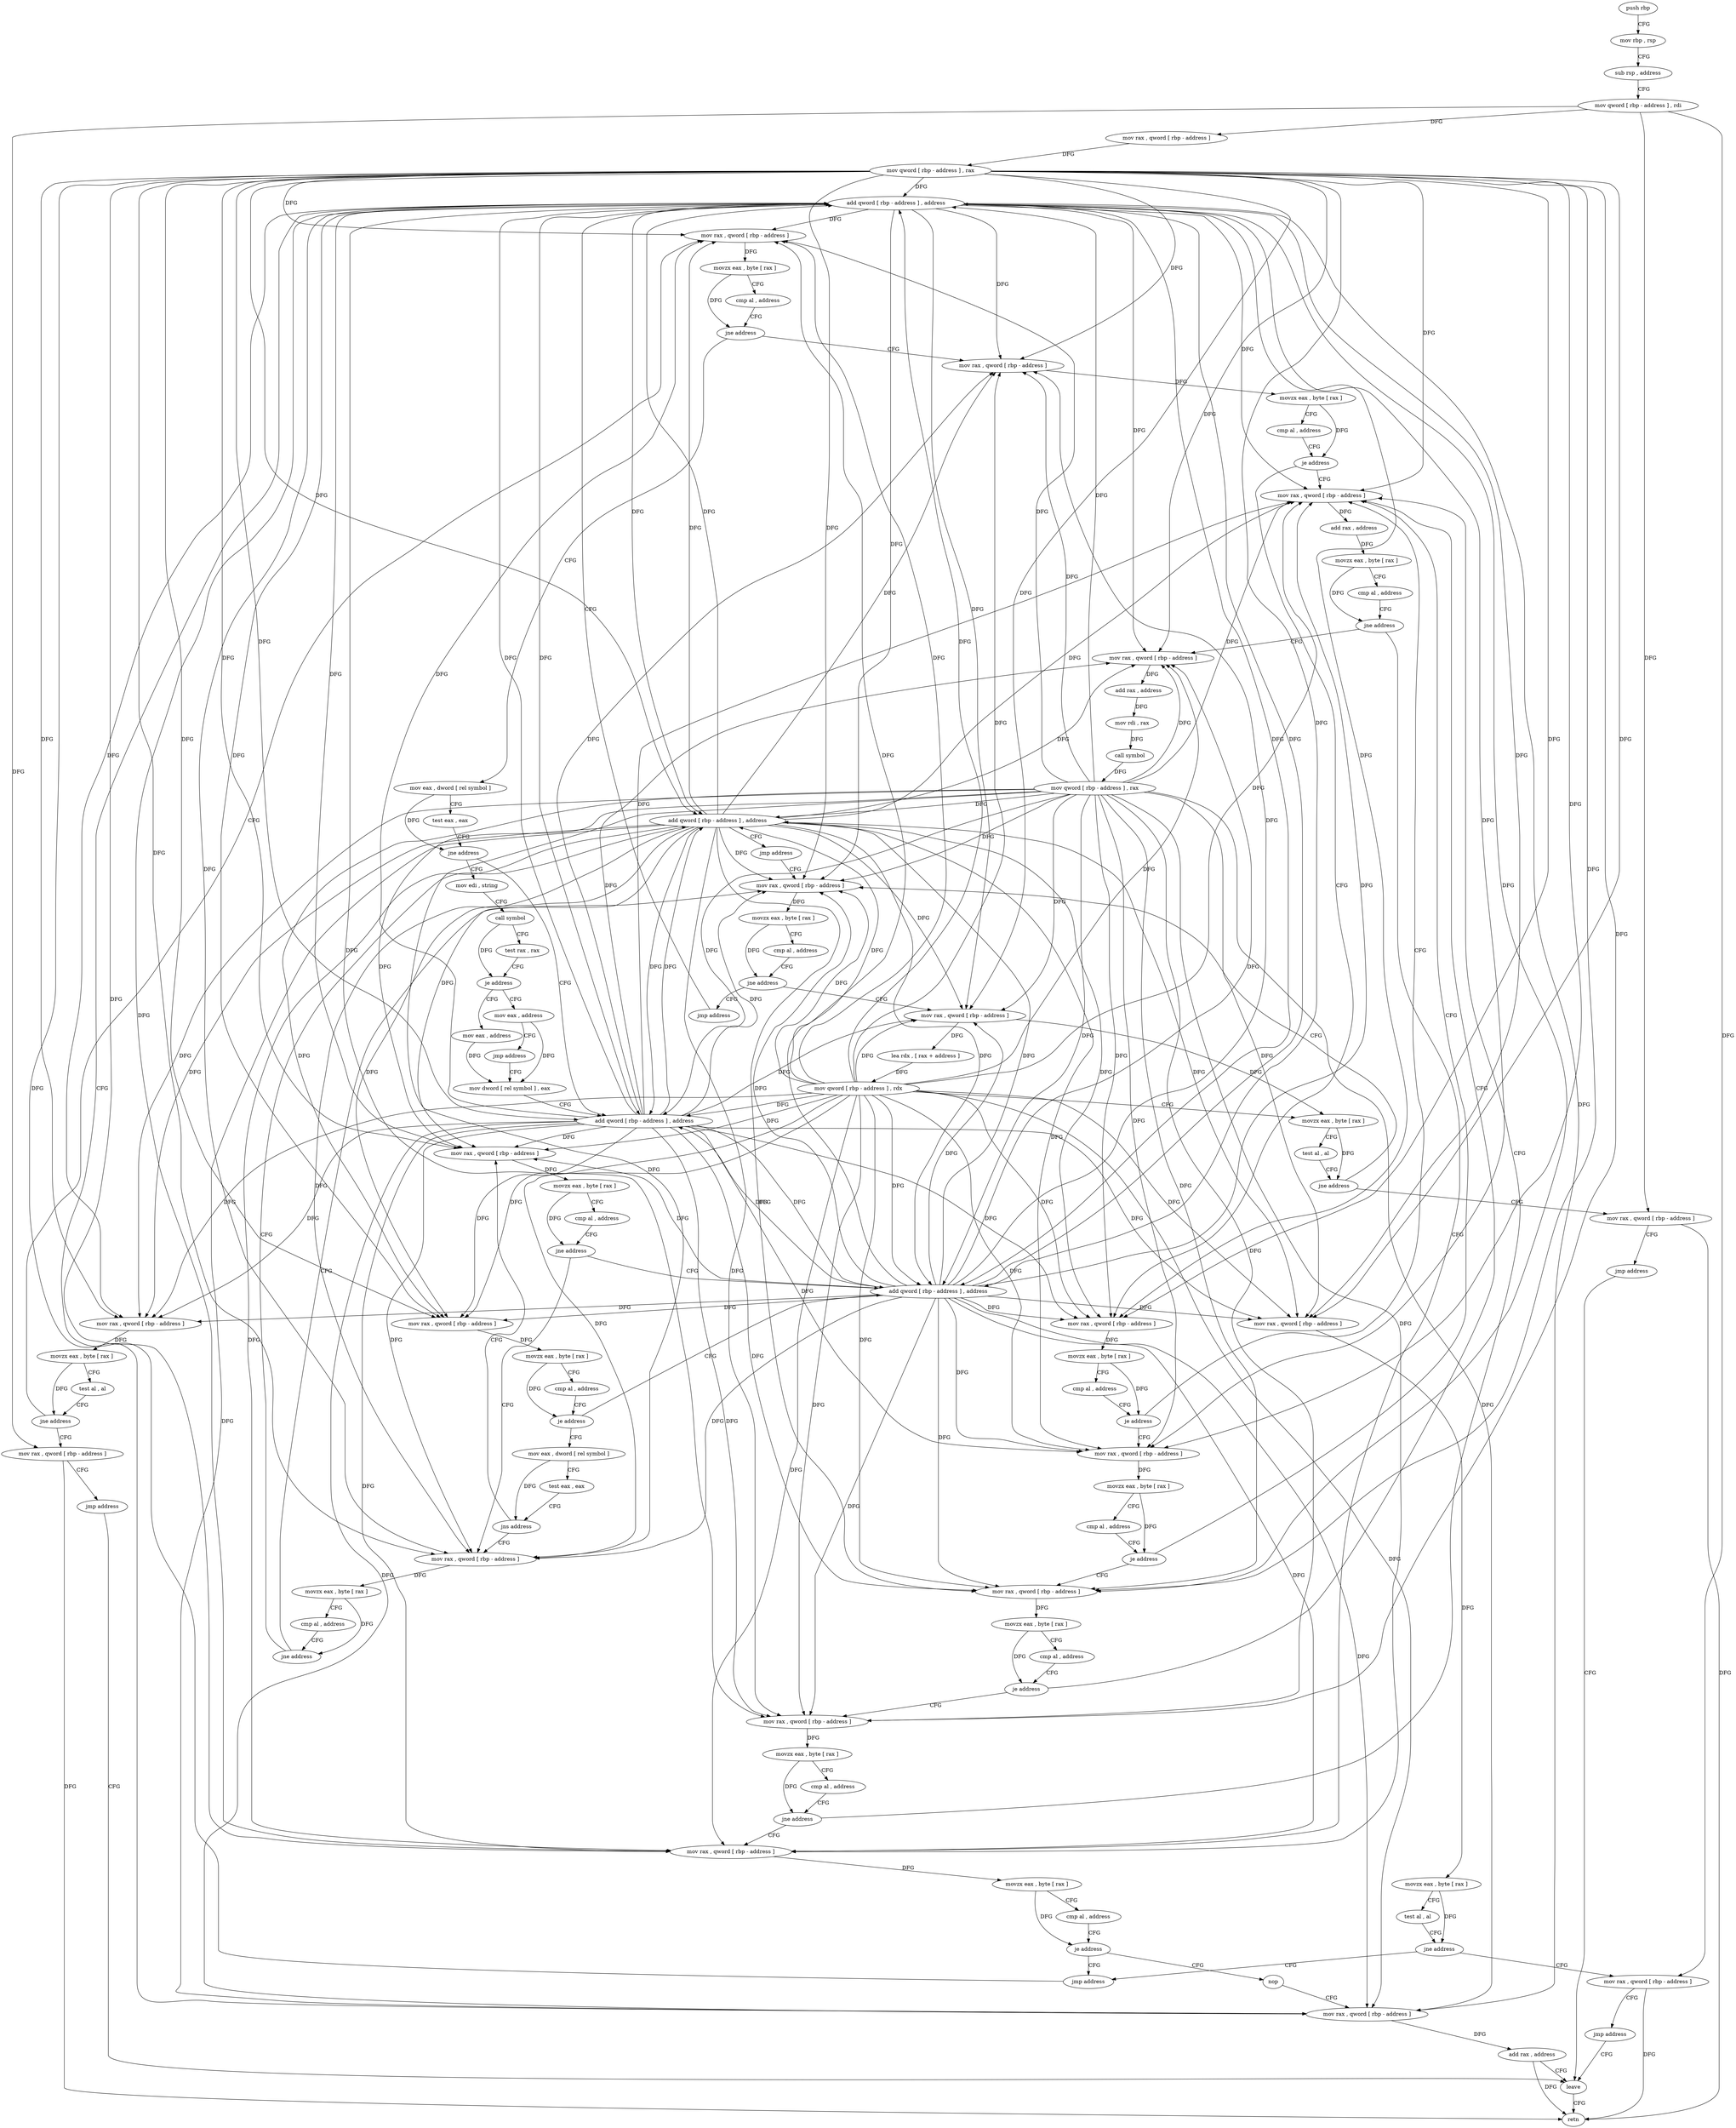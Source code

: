 digraph "func" {
"4345880" [label = "push rbp" ]
"4345881" [label = "mov rbp , rsp" ]
"4345884" [label = "sub rsp , address" ]
"4345888" [label = "mov qword [ rbp - address ] , rdi" ]
"4345892" [label = "mov rax , qword [ rbp - address ]" ]
"4345896" [label = "mov qword [ rbp - address ] , rax" ]
"4345900" [label = "add qword [ rbp - address ] , address" ]
"4345925" [label = "mov rax , qword [ rbp - address ]" ]
"4345929" [label = "movzx eax , byte [ rax ]" ]
"4345932" [label = "cmp al , address" ]
"4345934" [label = "jne address" ]
"4346087" [label = "mov rax , qword [ rbp - address ]" ]
"4345940" [label = "mov eax , dword [ rel symbol ]" ]
"4345916" [label = "mov rax , qword [ rbp - address ]" ]
"4345920" [label = "jmp address" ]
"4346219" [label = "leave" ]
"4346091" [label = "movzx eax , byte [ rax ]" ]
"4346094" [label = "cmp al , address" ]
"4346096" [label = "je address" ]
"4346142" [label = "mov rax , qword [ rbp - address ]" ]
"4346098" [label = "mov rax , qword [ rbp - address ]" ]
"4345946" [label = "test eax , eax" ]
"4345948" [label = "jne address" ]
"4345983" [label = "add qword [ rbp - address ] , address" ]
"4345950" [label = "mov edi , string" ]
"4346220" [label = "retn" ]
"4346146" [label = "add rax , address" ]
"4346150" [label = "movzx eax , byte [ rax ]" ]
"4346153" [label = "cmp al , address" ]
"4346155" [label = "jne address" ]
"4346194" [label = "mov rax , qword [ rbp - address ]" ]
"4346157" [label = "mov rax , qword [ rbp - address ]" ]
"4346102" [label = "movzx eax , byte [ rax ]" ]
"4346105" [label = "cmp al , address" ]
"4346107" [label = "je address" ]
"4346109" [label = "mov rax , qword [ rbp - address ]" ]
"4345988" [label = "mov rax , qword [ rbp - address ]" ]
"4345992" [label = "movzx eax , byte [ rax ]" ]
"4345995" [label = "cmp al , address" ]
"4345997" [label = "je address" ]
"4346020" [label = "add qword [ rbp - address ] , address" ]
"4345999" [label = "mov eax , dword [ rel symbol ]" ]
"4345955" [label = "call symbol" ]
"4345960" [label = "test rax , rax" ]
"4345963" [label = "je address" ]
"4345972" [label = "mov eax , address" ]
"4345965" [label = "mov eax , address" ]
"4346198" [label = "movzx eax , byte [ rax ]" ]
"4346201" [label = "cmp al , address" ]
"4346203" [label = "je address" ]
"4346210" [label = "nop" ]
"4346205" [label = "jmp address" ]
"4346161" [label = "add rax , address" ]
"4346165" [label = "mov rdi , rax" ]
"4346168" [label = "call symbol" ]
"4346173" [label = "mov qword [ rbp - address ] , rax" ]
"4346177" [label = "mov rax , qword [ rbp - address ]" ]
"4346181" [label = "movzx eax , byte [ rax ]" ]
"4346184" [label = "test al , al" ]
"4346186" [label = "jne address" ]
"4346188" [label = "mov rax , qword [ rbp - address ]" ]
"4346113" [label = "movzx eax , byte [ rax ]" ]
"4346116" [label = "cmp al , address" ]
"4346118" [label = "je address" ]
"4346120" [label = "mov rax , qword [ rbp - address ]" ]
"4346025" [label = "mov rax , qword [ rbp - address ]" ]
"4346005" [label = "test eax , eax" ]
"4346007" [label = "jns address" ]
"4346009" [label = "mov rax , qword [ rbp - address ]" ]
"4345977" [label = "mov dword [ rel symbol ] , eax" ]
"4345970" [label = "jmp address" ]
"4346211" [label = "mov rax , qword [ rbp - address ]" ]
"4346215" [label = "add rax , address" ]
"4346192" [label = "jmp address" ]
"4346124" [label = "movzx eax , byte [ rax ]" ]
"4346127" [label = "cmp al , address" ]
"4346129" [label = "je address" ]
"4346131" [label = "mov rax , qword [ rbp - address ]" ]
"4346071" [label = "mov rax , qword [ rbp - address ]" ]
"4346075" [label = "movzx eax , byte [ rax ]" ]
"4346078" [label = "cmp al , address" ]
"4346080" [label = "jne address" ]
"4346043" [label = "mov rax , qword [ rbp - address ]" ]
"4346082" [label = "jmp address" ]
"4346036" [label = "add qword [ rbp - address ] , address" ]
"4346041" [label = "jmp address" ]
"4346029" [label = "movzx eax , byte [ rax ]" ]
"4346032" [label = "cmp al , address" ]
"4346034" [label = "jne address" ]
"4346013" [label = "movzx eax , byte [ rax ]" ]
"4346016" [label = "cmp al , address" ]
"4346018" [label = "jne address" ]
"4345905" [label = "mov rax , qword [ rbp - address ]" ]
"4345909" [label = "movzx eax , byte [ rax ]" ]
"4345912" [label = "test al , al" ]
"4345914" [label = "jne address" ]
"4346135" [label = "movzx eax , byte [ rax ]" ]
"4346138" [label = "cmp al , address" ]
"4346140" [label = "jne address" ]
"4346047" [label = "lea rdx , [ rax + address ]" ]
"4346051" [label = "mov qword [ rbp - address ] , rdx" ]
"4346055" [label = "movzx eax , byte [ rax ]" ]
"4346058" [label = "test al , al" ]
"4346060" [label = "jne address" ]
"4346062" [label = "mov rax , qword [ rbp - address ]" ]
"4346066" [label = "jmp address" ]
"4345880" -> "4345881" [ label = "CFG" ]
"4345881" -> "4345884" [ label = "CFG" ]
"4345884" -> "4345888" [ label = "CFG" ]
"4345888" -> "4345892" [ label = "DFG" ]
"4345888" -> "4345916" [ label = "DFG" ]
"4345888" -> "4346188" [ label = "DFG" ]
"4345888" -> "4346062" [ label = "DFG" ]
"4345892" -> "4345896" [ label = "DFG" ]
"4345896" -> "4345900" [ label = "DFG" ]
"4345896" -> "4345905" [ label = "DFG" ]
"4345896" -> "4345925" [ label = "DFG" ]
"4345896" -> "4346087" [ label = "DFG" ]
"4345896" -> "4346142" [ label = "DFG" ]
"4345896" -> "4346098" [ label = "DFG" ]
"4345896" -> "4345983" [ label = "DFG" ]
"4345896" -> "4345988" [ label = "DFG" ]
"4345896" -> "4346194" [ label = "DFG" ]
"4345896" -> "4346157" [ label = "DFG" ]
"4345896" -> "4346177" [ label = "DFG" ]
"4345896" -> "4346109" [ label = "DFG" ]
"4345896" -> "4346020" [ label = "DFG" ]
"4345896" -> "4346211" [ label = "DFG" ]
"4345896" -> "4346120" [ label = "DFG" ]
"4345896" -> "4346025" [ label = "DFG" ]
"4345896" -> "4346009" [ label = "DFG" ]
"4345896" -> "4346131" [ label = "DFG" ]
"4345896" -> "4346071" [ label = "DFG" ]
"4345896" -> "4346036" [ label = "DFG" ]
"4345896" -> "4346043" [ label = "DFG" ]
"4345900" -> "4345905" [ label = "DFG" ]
"4345900" -> "4345925" [ label = "DFG" ]
"4345900" -> "4346087" [ label = "DFG" ]
"4345900" -> "4346142" [ label = "DFG" ]
"4345900" -> "4346098" [ label = "DFG" ]
"4345900" -> "4345983" [ label = "DFG" ]
"4345900" -> "4345988" [ label = "DFG" ]
"4345900" -> "4346194" [ label = "DFG" ]
"4345900" -> "4346157" [ label = "DFG" ]
"4345900" -> "4346177" [ label = "DFG" ]
"4345900" -> "4346109" [ label = "DFG" ]
"4345900" -> "4346020" [ label = "DFG" ]
"4345900" -> "4346211" [ label = "DFG" ]
"4345900" -> "4346120" [ label = "DFG" ]
"4345900" -> "4346025" [ label = "DFG" ]
"4345900" -> "4346009" [ label = "DFG" ]
"4345900" -> "4346131" [ label = "DFG" ]
"4345900" -> "4346071" [ label = "DFG" ]
"4345900" -> "4346036" [ label = "DFG" ]
"4345900" -> "4346043" [ label = "DFG" ]
"4345925" -> "4345929" [ label = "DFG" ]
"4345929" -> "4345932" [ label = "CFG" ]
"4345929" -> "4345934" [ label = "DFG" ]
"4345932" -> "4345934" [ label = "CFG" ]
"4345934" -> "4346087" [ label = "CFG" ]
"4345934" -> "4345940" [ label = "CFG" ]
"4346087" -> "4346091" [ label = "DFG" ]
"4345940" -> "4345946" [ label = "CFG" ]
"4345940" -> "4345948" [ label = "DFG" ]
"4345916" -> "4345920" [ label = "CFG" ]
"4345916" -> "4346220" [ label = "DFG" ]
"4345920" -> "4346219" [ label = "CFG" ]
"4346219" -> "4346220" [ label = "CFG" ]
"4346091" -> "4346094" [ label = "CFG" ]
"4346091" -> "4346096" [ label = "DFG" ]
"4346094" -> "4346096" [ label = "CFG" ]
"4346096" -> "4346142" [ label = "CFG" ]
"4346096" -> "4346098" [ label = "CFG" ]
"4346142" -> "4346146" [ label = "DFG" ]
"4346098" -> "4346102" [ label = "DFG" ]
"4345946" -> "4345948" [ label = "CFG" ]
"4345948" -> "4345983" [ label = "CFG" ]
"4345948" -> "4345950" [ label = "CFG" ]
"4345983" -> "4345988" [ label = "DFG" ]
"4345983" -> "4345900" [ label = "DFG" ]
"4345983" -> "4345905" [ label = "DFG" ]
"4345983" -> "4345925" [ label = "DFG" ]
"4345983" -> "4346087" [ label = "DFG" ]
"4345983" -> "4346142" [ label = "DFG" ]
"4345983" -> "4346098" [ label = "DFG" ]
"4345983" -> "4346194" [ label = "DFG" ]
"4345983" -> "4346157" [ label = "DFG" ]
"4345983" -> "4346177" [ label = "DFG" ]
"4345983" -> "4346109" [ label = "DFG" ]
"4345983" -> "4346020" [ label = "DFG" ]
"4345983" -> "4346211" [ label = "DFG" ]
"4345983" -> "4346120" [ label = "DFG" ]
"4345983" -> "4346025" [ label = "DFG" ]
"4345983" -> "4346009" [ label = "DFG" ]
"4345983" -> "4346131" [ label = "DFG" ]
"4345983" -> "4346071" [ label = "DFG" ]
"4345983" -> "4346036" [ label = "DFG" ]
"4345983" -> "4346043" [ label = "DFG" ]
"4345950" -> "4345955" [ label = "CFG" ]
"4346146" -> "4346150" [ label = "DFG" ]
"4346150" -> "4346153" [ label = "CFG" ]
"4346150" -> "4346155" [ label = "DFG" ]
"4346153" -> "4346155" [ label = "CFG" ]
"4346155" -> "4346194" [ label = "CFG" ]
"4346155" -> "4346157" [ label = "CFG" ]
"4346194" -> "4346198" [ label = "DFG" ]
"4346157" -> "4346161" [ label = "DFG" ]
"4346102" -> "4346105" [ label = "CFG" ]
"4346102" -> "4346107" [ label = "DFG" ]
"4346105" -> "4346107" [ label = "CFG" ]
"4346107" -> "4346142" [ label = "CFG" ]
"4346107" -> "4346109" [ label = "CFG" ]
"4346109" -> "4346113" [ label = "DFG" ]
"4345988" -> "4345992" [ label = "DFG" ]
"4345992" -> "4345995" [ label = "CFG" ]
"4345992" -> "4345997" [ label = "DFG" ]
"4345995" -> "4345997" [ label = "CFG" ]
"4345997" -> "4346020" [ label = "CFG" ]
"4345997" -> "4345999" [ label = "CFG" ]
"4346020" -> "4346025" [ label = "DFG" ]
"4346020" -> "4345900" [ label = "DFG" ]
"4346020" -> "4345905" [ label = "DFG" ]
"4346020" -> "4345925" [ label = "DFG" ]
"4346020" -> "4346087" [ label = "DFG" ]
"4346020" -> "4346142" [ label = "DFG" ]
"4346020" -> "4346098" [ label = "DFG" ]
"4346020" -> "4345983" [ label = "DFG" ]
"4346020" -> "4345988" [ label = "DFG" ]
"4346020" -> "4346194" [ label = "DFG" ]
"4346020" -> "4346157" [ label = "DFG" ]
"4346020" -> "4346177" [ label = "DFG" ]
"4346020" -> "4346109" [ label = "DFG" ]
"4346020" -> "4346211" [ label = "DFG" ]
"4346020" -> "4346120" [ label = "DFG" ]
"4346020" -> "4346009" [ label = "DFG" ]
"4346020" -> "4346131" [ label = "DFG" ]
"4346020" -> "4346071" [ label = "DFG" ]
"4346020" -> "4346036" [ label = "DFG" ]
"4346020" -> "4346043" [ label = "DFG" ]
"4345999" -> "4346005" [ label = "CFG" ]
"4345999" -> "4346007" [ label = "DFG" ]
"4345955" -> "4345960" [ label = "CFG" ]
"4345955" -> "4345963" [ label = "DFG" ]
"4345960" -> "4345963" [ label = "CFG" ]
"4345963" -> "4345972" [ label = "CFG" ]
"4345963" -> "4345965" [ label = "CFG" ]
"4345972" -> "4345977" [ label = "DFG" ]
"4345965" -> "4345970" [ label = "CFG" ]
"4345965" -> "4345977" [ label = "DFG" ]
"4346198" -> "4346201" [ label = "CFG" ]
"4346198" -> "4346203" [ label = "DFG" ]
"4346201" -> "4346203" [ label = "CFG" ]
"4346203" -> "4346210" [ label = "CFG" ]
"4346203" -> "4346205" [ label = "CFG" ]
"4346210" -> "4346211" [ label = "CFG" ]
"4346205" -> "4345900" [ label = "CFG" ]
"4346161" -> "4346165" [ label = "DFG" ]
"4346165" -> "4346168" [ label = "DFG" ]
"4346168" -> "4346173" [ label = "DFG" ]
"4346173" -> "4346177" [ label = "DFG" ]
"4346173" -> "4345900" [ label = "DFG" ]
"4346173" -> "4345905" [ label = "DFG" ]
"4346173" -> "4345925" [ label = "DFG" ]
"4346173" -> "4346087" [ label = "DFG" ]
"4346173" -> "4346142" [ label = "DFG" ]
"4346173" -> "4346098" [ label = "DFG" ]
"4346173" -> "4345983" [ label = "DFG" ]
"4346173" -> "4345988" [ label = "DFG" ]
"4346173" -> "4346194" [ label = "DFG" ]
"4346173" -> "4346157" [ label = "DFG" ]
"4346173" -> "4346109" [ label = "DFG" ]
"4346173" -> "4346020" [ label = "DFG" ]
"4346173" -> "4346211" [ label = "DFG" ]
"4346173" -> "4346120" [ label = "DFG" ]
"4346173" -> "4346025" [ label = "DFG" ]
"4346173" -> "4346009" [ label = "DFG" ]
"4346173" -> "4346131" [ label = "DFG" ]
"4346173" -> "4346071" [ label = "DFG" ]
"4346173" -> "4346036" [ label = "DFG" ]
"4346173" -> "4346043" [ label = "DFG" ]
"4346177" -> "4346181" [ label = "DFG" ]
"4346181" -> "4346184" [ label = "CFG" ]
"4346181" -> "4346186" [ label = "DFG" ]
"4346184" -> "4346186" [ label = "CFG" ]
"4346186" -> "4346205" [ label = "CFG" ]
"4346186" -> "4346188" [ label = "CFG" ]
"4346188" -> "4346192" [ label = "CFG" ]
"4346188" -> "4346220" [ label = "DFG" ]
"4346113" -> "4346116" [ label = "CFG" ]
"4346113" -> "4346118" [ label = "DFG" ]
"4346116" -> "4346118" [ label = "CFG" ]
"4346118" -> "4346142" [ label = "CFG" ]
"4346118" -> "4346120" [ label = "CFG" ]
"4346120" -> "4346124" [ label = "DFG" ]
"4346025" -> "4346029" [ label = "DFG" ]
"4346005" -> "4346007" [ label = "CFG" ]
"4346007" -> "4346025" [ label = "CFG" ]
"4346007" -> "4346009" [ label = "CFG" ]
"4346009" -> "4346013" [ label = "DFG" ]
"4345977" -> "4345983" [ label = "CFG" ]
"4345970" -> "4345977" [ label = "CFG" ]
"4346211" -> "4346215" [ label = "DFG" ]
"4346215" -> "4346219" [ label = "CFG" ]
"4346215" -> "4346220" [ label = "DFG" ]
"4346192" -> "4346219" [ label = "CFG" ]
"4346124" -> "4346127" [ label = "CFG" ]
"4346124" -> "4346129" [ label = "DFG" ]
"4346127" -> "4346129" [ label = "CFG" ]
"4346129" -> "4346142" [ label = "CFG" ]
"4346129" -> "4346131" [ label = "CFG" ]
"4346131" -> "4346135" [ label = "DFG" ]
"4346071" -> "4346075" [ label = "DFG" ]
"4346075" -> "4346078" [ label = "CFG" ]
"4346075" -> "4346080" [ label = "DFG" ]
"4346078" -> "4346080" [ label = "CFG" ]
"4346080" -> "4346043" [ label = "CFG" ]
"4346080" -> "4346082" [ label = "CFG" ]
"4346043" -> "4346047" [ label = "DFG" ]
"4346043" -> "4346055" [ label = "DFG" ]
"4346082" -> "4345900" [ label = "CFG" ]
"4346036" -> "4346041" [ label = "CFG" ]
"4346036" -> "4345900" [ label = "DFG" ]
"4346036" -> "4345905" [ label = "DFG" ]
"4346036" -> "4345925" [ label = "DFG" ]
"4346036" -> "4346087" [ label = "DFG" ]
"4346036" -> "4346142" [ label = "DFG" ]
"4346036" -> "4346098" [ label = "DFG" ]
"4346036" -> "4345983" [ label = "DFG" ]
"4346036" -> "4345988" [ label = "DFG" ]
"4346036" -> "4346194" [ label = "DFG" ]
"4346036" -> "4346157" [ label = "DFG" ]
"4346036" -> "4346177" [ label = "DFG" ]
"4346036" -> "4346109" [ label = "DFG" ]
"4346036" -> "4346020" [ label = "DFG" ]
"4346036" -> "4346211" [ label = "DFG" ]
"4346036" -> "4346120" [ label = "DFG" ]
"4346036" -> "4346025" [ label = "DFG" ]
"4346036" -> "4346009" [ label = "DFG" ]
"4346036" -> "4346131" [ label = "DFG" ]
"4346036" -> "4346071" [ label = "DFG" ]
"4346036" -> "4346043" [ label = "DFG" ]
"4346041" -> "4346071" [ label = "CFG" ]
"4346029" -> "4346032" [ label = "CFG" ]
"4346029" -> "4346034" [ label = "DFG" ]
"4346032" -> "4346034" [ label = "CFG" ]
"4346034" -> "4346071" [ label = "CFG" ]
"4346034" -> "4346036" [ label = "CFG" ]
"4346013" -> "4346016" [ label = "CFG" ]
"4346013" -> "4346018" [ label = "DFG" ]
"4346016" -> "4346018" [ label = "CFG" ]
"4346018" -> "4346025" [ label = "CFG" ]
"4346018" -> "4346020" [ label = "CFG" ]
"4345905" -> "4345909" [ label = "DFG" ]
"4345909" -> "4345912" [ label = "CFG" ]
"4345909" -> "4345914" [ label = "DFG" ]
"4345912" -> "4345914" [ label = "CFG" ]
"4345914" -> "4345925" [ label = "CFG" ]
"4345914" -> "4345916" [ label = "CFG" ]
"4346135" -> "4346138" [ label = "CFG" ]
"4346135" -> "4346140" [ label = "DFG" ]
"4346138" -> "4346140" [ label = "CFG" ]
"4346140" -> "4346194" [ label = "CFG" ]
"4346140" -> "4346142" [ label = "CFG" ]
"4346047" -> "4346051" [ label = "DFG" ]
"4346051" -> "4346055" [ label = "CFG" ]
"4346051" -> "4345900" [ label = "DFG" ]
"4346051" -> "4345905" [ label = "DFG" ]
"4346051" -> "4345925" [ label = "DFG" ]
"4346051" -> "4346087" [ label = "DFG" ]
"4346051" -> "4346142" [ label = "DFG" ]
"4346051" -> "4346098" [ label = "DFG" ]
"4346051" -> "4345983" [ label = "DFG" ]
"4346051" -> "4345988" [ label = "DFG" ]
"4346051" -> "4346194" [ label = "DFG" ]
"4346051" -> "4346157" [ label = "DFG" ]
"4346051" -> "4346177" [ label = "DFG" ]
"4346051" -> "4346109" [ label = "DFG" ]
"4346051" -> "4346020" [ label = "DFG" ]
"4346051" -> "4346211" [ label = "DFG" ]
"4346051" -> "4346120" [ label = "DFG" ]
"4346051" -> "4346025" [ label = "DFG" ]
"4346051" -> "4346009" [ label = "DFG" ]
"4346051" -> "4346131" [ label = "DFG" ]
"4346051" -> "4346071" [ label = "DFG" ]
"4346051" -> "4346036" [ label = "DFG" ]
"4346051" -> "4346043" [ label = "DFG" ]
"4346055" -> "4346058" [ label = "CFG" ]
"4346055" -> "4346060" [ label = "DFG" ]
"4346058" -> "4346060" [ label = "CFG" ]
"4346060" -> "4346071" [ label = "CFG" ]
"4346060" -> "4346062" [ label = "CFG" ]
"4346062" -> "4346066" [ label = "CFG" ]
"4346062" -> "4346220" [ label = "DFG" ]
"4346066" -> "4346219" [ label = "CFG" ]
}
